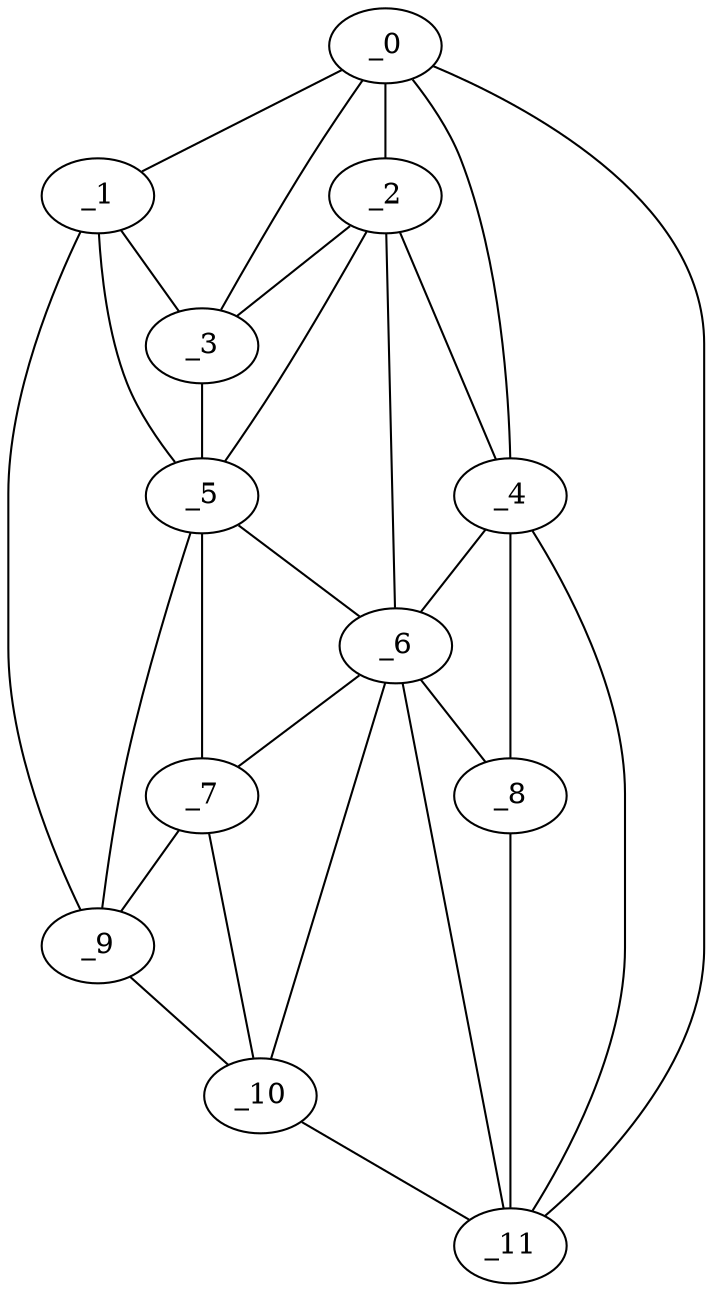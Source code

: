 graph "obj86__0.gxl" {
	_0	 [x=30,
		y=13];
	_1	 [x=72,
		y=69];
	_0 -- _1	 [valence=1];
	_2	 [x=73,
		y=53];
	_0 -- _2	 [valence=1];
	_3	 [x=73,
		y=62];
	_0 -- _3	 [valence=2];
	_4	 [x=78,
		y=23];
	_0 -- _4	 [valence=1];
	_11	 [x=101,
		y=15];
	_0 -- _11	 [valence=1];
	_1 -- _3	 [valence=2];
	_5	 [x=85,
		y=56];
	_1 -- _5	 [valence=2];
	_9	 [x=94,
		y=62];
	_1 -- _9	 [valence=1];
	_2 -- _3	 [valence=2];
	_2 -- _4	 [valence=2];
	_2 -- _5	 [valence=2];
	_6	 [x=91,
		y=39];
	_2 -- _6	 [valence=2];
	_3 -- _5	 [valence=2];
	_4 -- _6	 [valence=2];
	_8	 [x=94,
		y=20];
	_4 -- _8	 [valence=2];
	_4 -- _11	 [valence=2];
	_5 -- _6	 [valence=2];
	_7	 [x=91,
		y=53];
	_5 -- _7	 [valence=2];
	_5 -- _9	 [valence=2];
	_6 -- _7	 [valence=2];
	_6 -- _8	 [valence=2];
	_10	 [x=98,
		y=52];
	_6 -- _10	 [valence=2];
	_6 -- _11	 [valence=1];
	_7 -- _9	 [valence=2];
	_7 -- _10	 [valence=2];
	_8 -- _11	 [valence=1];
	_9 -- _10	 [valence=1];
	_10 -- _11	 [valence=1];
}

